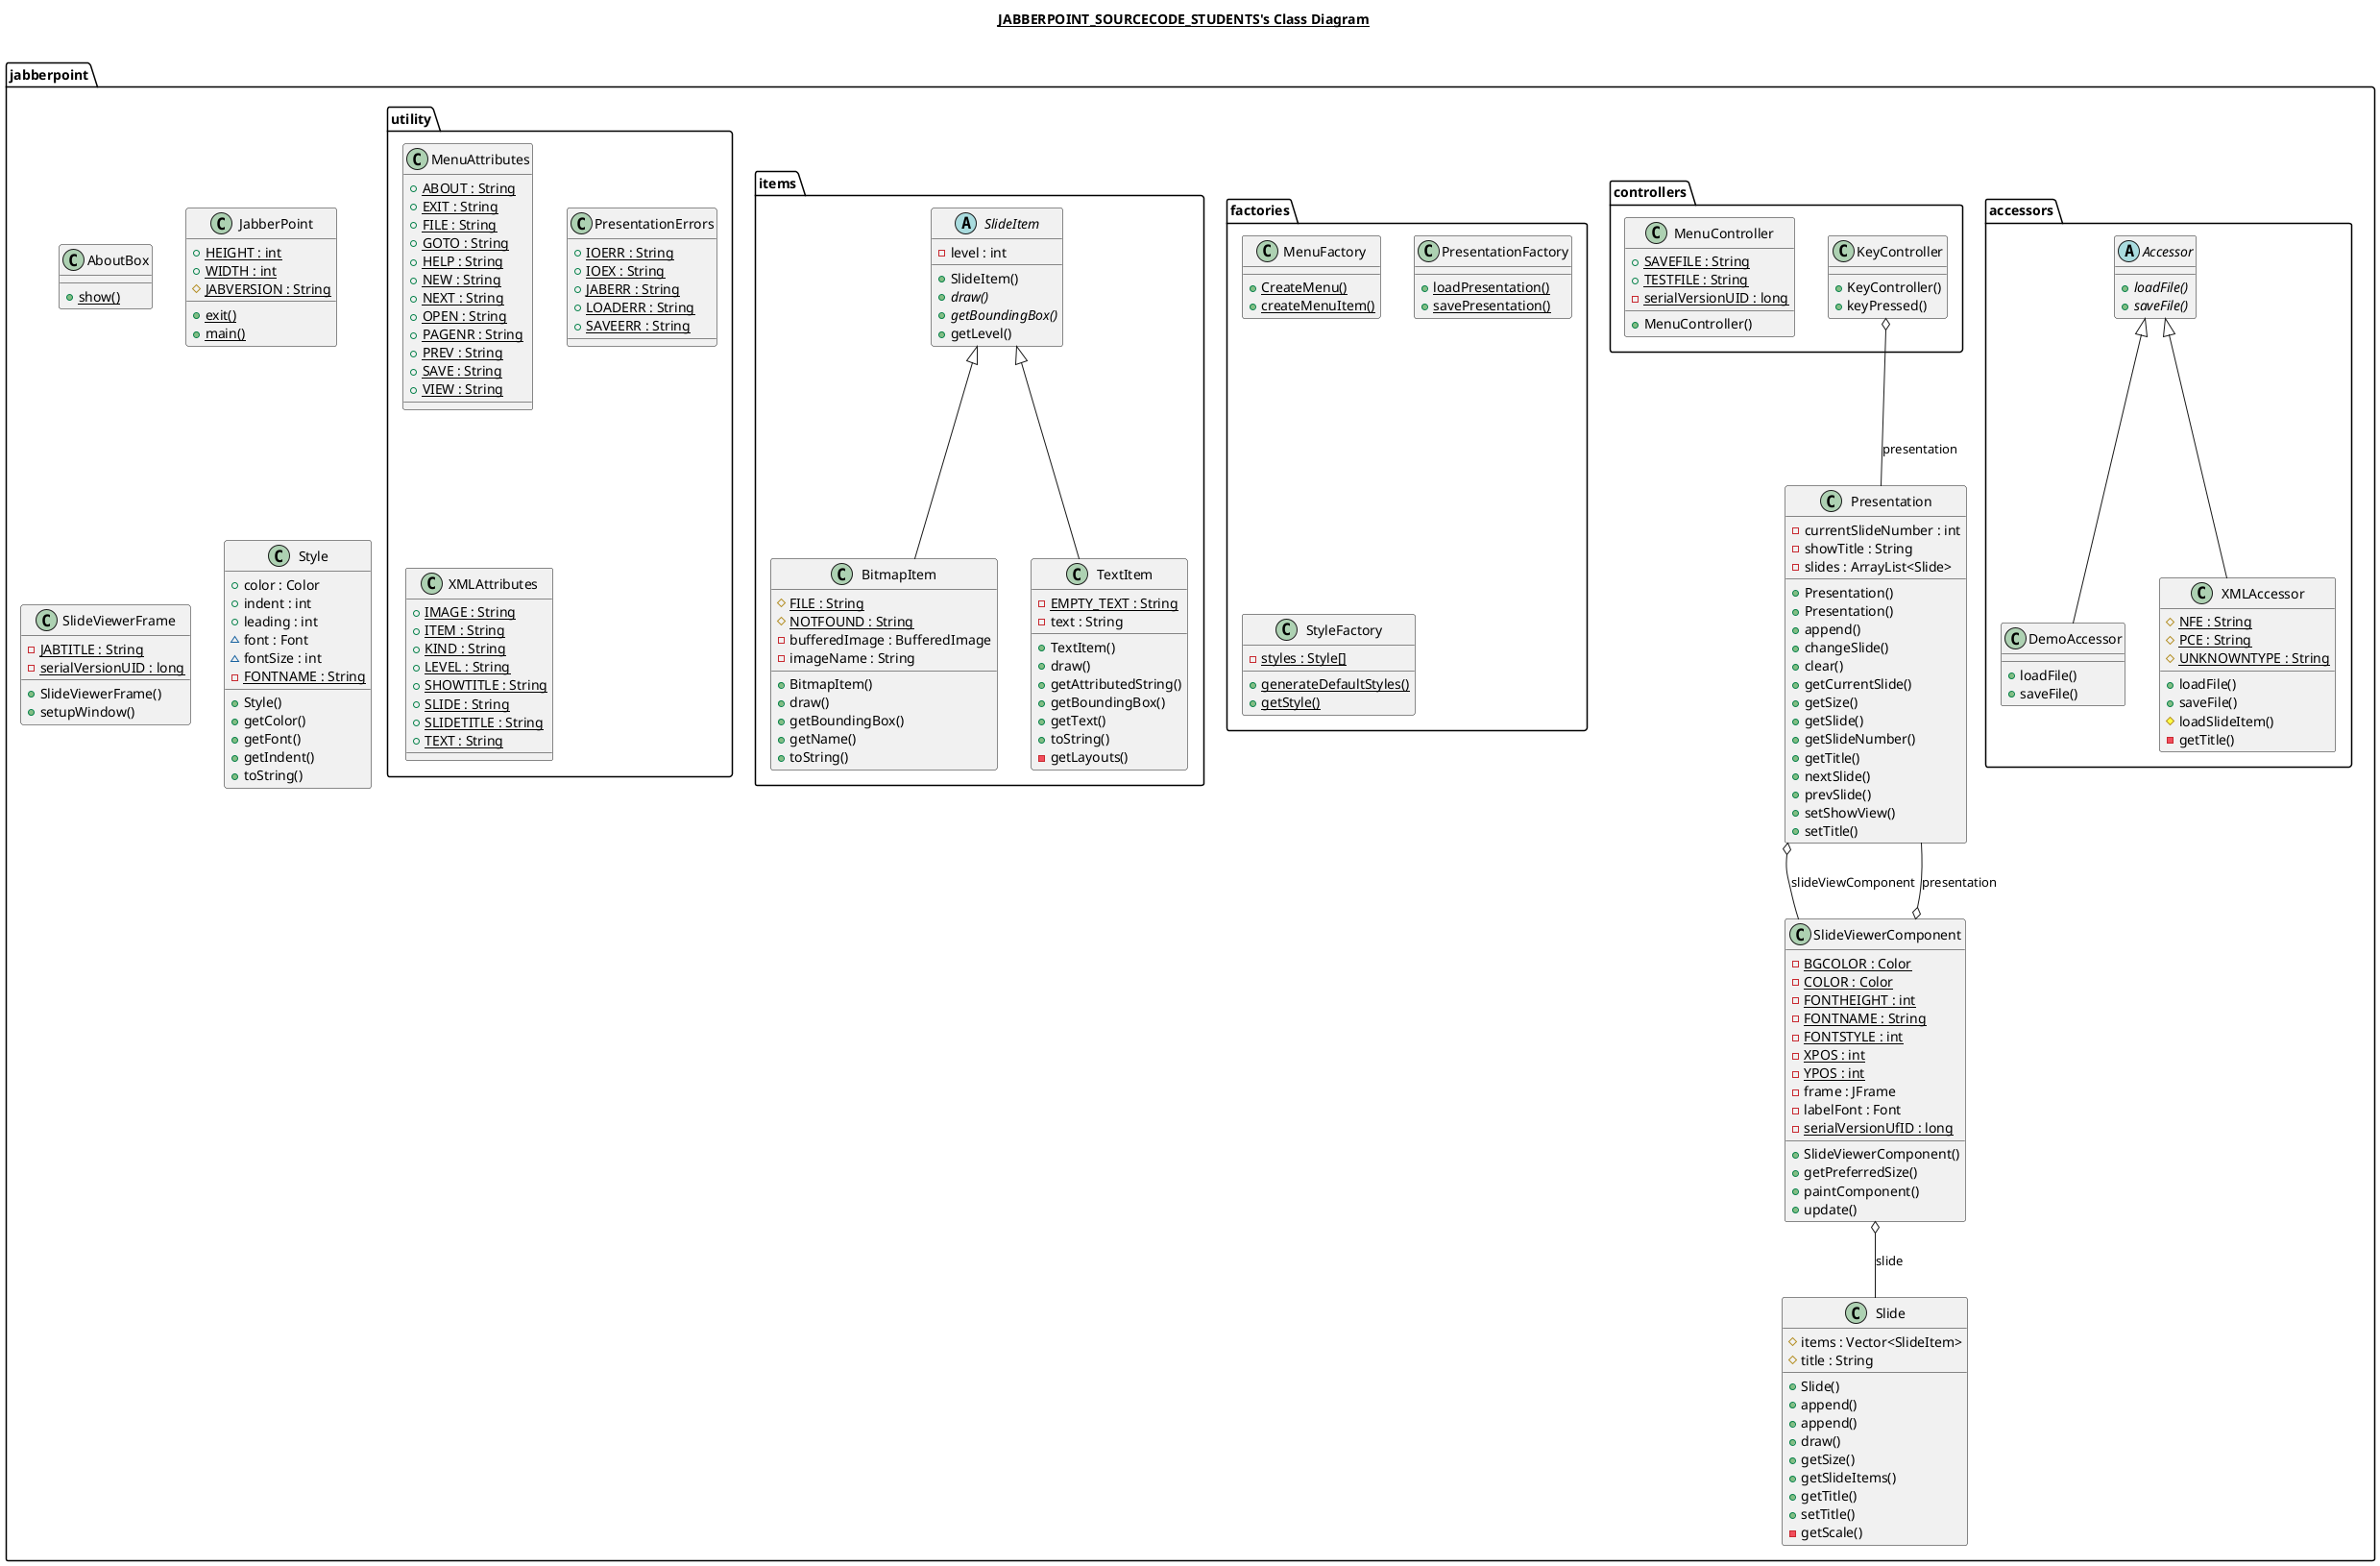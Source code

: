 @startuml

title __JABBERPOINT_SOURCECODE_STUDENTS's Class Diagram__\n

  namespace jabberpoint {
      class jabberpoint.AboutBox {
          {static} + show()
      }
    }


    namespace jabberpoint {
      class jabberpoint.JabberPoint {
          {static} + HEIGHT : int
          {static} + WIDTH : int
          {static} # JABVERSION : String
          {static} + exit()
          {static} + main()
      }
    }


    namespace jabberpoint {
      class jabberpoint.Presentation {
          - currentSlideNumber : int
          - showTitle : String
          - slides : ArrayList<Slide>
          + Presentation()
          + Presentation()
          + append()
          + changeSlide()
          + clear()
          + getCurrentSlide()
          + getSize()
          + getSlide()
          + getSlideNumber()
          + getTitle()
          + nextSlide()
          + prevSlide()
          + setShowView()
          + setTitle()
      }
    }


    namespace jabberpoint {
      class jabberpoint.Slide {
          # items : Vector<SlideItem>
          # title : String
          + Slide()
          + append()
          + append()
          + draw()
          + getSize()
          + getSlideItems()
          + getTitle()
          + setTitle()
          - getScale()
      }
    }


    namespace jabberpoint {
      class jabberpoint.SlideViewerComponent {
          {static} - BGCOLOR : Color
          {static} - COLOR : Color
          {static} - FONTHEIGHT : int
          {static} - FONTNAME : String
          {static} - FONTSTYLE : int
          {static} - XPOS : int
          {static} - YPOS : int
          - frame : JFrame
          - labelFont : Font
          {static} - serialVersionUfID : long
          + SlideViewerComponent()
          + getPreferredSize()
          + paintComponent()
          + update()
      }
    }


    namespace jabberpoint {
      class jabberpoint.SlideViewerFrame {
          {static} - JABTITLE : String
          {static} - serialVersionUID : long
          + SlideViewerFrame()
          + setupWindow()
      }
    }


    namespace jabberpoint {
      class jabberpoint.Style {
          + color : Color
          + indent : int
          + leading : int
          ~ font : Font
          ~ fontSize : int
          {static} - FONTNAME : String
          + Style()
          + getColor()
          + getFont()
          + getIndent()
          + toString()
      }
    }


    jabberpoint.Presentation o-- jabberpoint.SlideViewerComponent : slideViewComponent
    jabberpoint.SlideViewerComponent o-- jabberpoint.Presentation : presentation
    jabberpoint.SlideViewerComponent o-- jabberpoint.Slide : slide

  namespace jabberpoint {
    namespace accessors {
      abstract class jabberpoint.accessors.Accessor {
          {abstract} + loadFile()
          {abstract} + saveFile()
      }
    }
  }


  namespace jabberpoint {
    namespace accessors {
      class jabberpoint.accessors.DemoAccessor {
          + loadFile()
          + saveFile()
      }
    }
  }


  namespace jabberpoint {
    namespace accessors {
      class jabberpoint.accessors.XMLAccessor {
          {static} # NFE : String
          {static} # PCE : String
          {static} # UNKNOWNTYPE : String
          + loadFile()
          + saveFile()
          # loadSlideItem()
          - getTitle()
      }
    }
  }

   namespace jabberpoint {
      namespace controllers {
        class jabberpoint.controllers.KeyController {
            + KeyController()
            + keyPressed()
        }
      }
    }


    namespace jabberpoint {
      namespace controllers {
        class jabberpoint.controllers.MenuController {
            {static} + SAVEFILE : String
            {static} + TESTFILE : String
            {static} - serialVersionUID : long
            + MenuController()
        }
      }
    }

  namespace jabberpoint {
      namespace factories {
        class jabberpoint.factories.MenuFactory {
            {static} + CreateMenu()
            {static} + createMenuItem()
        }
      }
    }


    namespace jabberpoint {
      namespace factories {
        class jabberpoint.factories.PresentationFactory {
            {static} + loadPresentation()
            {static} + savePresentation()
        }
      }
    }


    namespace jabberpoint {
      namespace factories {
        class jabberpoint.factories.StyleFactory {
            {static} - styles : Style[]
            {static} + generateDefaultStyles()
            {static} + getStyle()
        }
      }
    }
  

namespace jabberpoint {
    namespace items {
      class jabberpoint.items.BitmapItem {
          {static} # FILE : String
          {static} # NOTFOUND : String
          - bufferedImage : BufferedImage
          - imageName : String
          + BitmapItem()
          + draw()
          + getBoundingBox()
          + getName()
          + toString()
      }
    }
  }


  namespace jabberpoint {
    namespace items {
      abstract class jabberpoint.items.SlideItem {
          - level : int
          + SlideItem()
          {abstract} + draw()
          {abstract} + getBoundingBox()
          + getLevel()
      }
    }
  }


  namespace jabberpoint {
    namespace items {
      class jabberpoint.items.TextItem {
          {static} - EMPTY_TEXT : String
          - text : String
          + TextItem()
          + draw()
          + getAttributedString()
          + getBoundingBox()
          + getText()
          + toString()
          - getLayouts()
      }
    }
  }

 namespace jabberpoint {
    namespace utility {
      class jabberpoint.utility.MenuAttributes {
          {static} + ABOUT : String
          {static} + EXIT : String
          {static} + FILE : String
          {static} + GOTO : String
          {static} + HELP : String
          {static} + NEW : String
          {static} + NEXT : String
          {static} + OPEN : String
          {static} + PAGENR : String
          {static} + PREV : String
          {static} + SAVE : String
          {static} + VIEW : String
      }
    }
  }


  namespace jabberpoint {
    namespace utility {
      class jabberpoint.utility.PresentationErrors {
          {static} + IOERR : String
          {static} + IOEX : String
          {static} + JABERR : String
          {static} + LOADERR : String
          {static} + SAVEERR : String
      }
    }
  }


  namespace jabberpoint {
    namespace utility {
      class jabberpoint.utility.XMLAttributes {
          {static} + IMAGE : String
          {static} + ITEM : String
          {static} + KIND : String
          {static} + LEVEL : String
          {static} + SHOWTITLE : String
          {static} + SLIDE : String
          {static} + SLIDETITLE : String
          {static} + TEXT : String
      }
    }
  }
  jabberpoint.accessors.DemoAccessor -up-|> jabberpoint.accessors.Accessor
  jabberpoint.accessors.XMLAccessor -up-|> jabberpoint.accessors.Accessor
  jabberpoint.controllers.KeyController o-- jabberpoint.Presentation : presentation
  jabberpoint.items.BitmapItem -up-|> jabberpoint.items.SlideItem
  jabberpoint.items.TextItem -up-|> jabberpoint.items.SlideItem


@enduml
